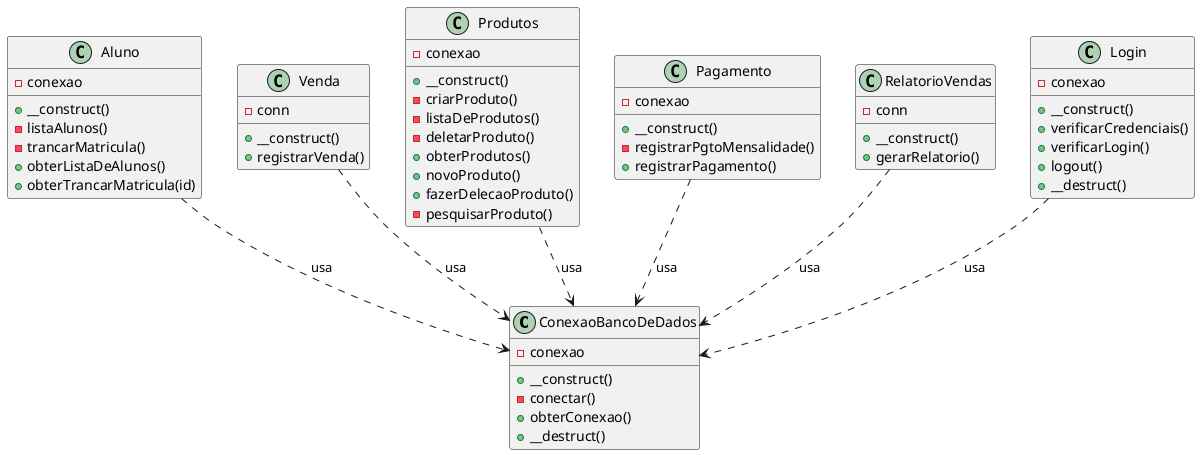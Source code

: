 @startuml
class ConexaoBancoDeDados {
    - conexao
    + __construct()
    - conectar()
    + obterConexao()
    + __destruct()
}

class Aluno {
    - conexao
    + __construct()
    - listaAlunos()
    - trancarMatricula()
    + obterListaDeAlunos()
    + obterTrancarMatricula(id)
}

class Venda {
    - conn
    + __construct()
    + registrarVenda()
}

class Produtos {
    - conexao
    + __construct()
    - criarProduto()
    - listaDeProdutos()
    - deletarProduto()
    + obterProdutos()
    + novoProduto()
    + fazerDelecaoProduto()
    - pesquisarProduto()
}

class Pagamento {
    - conexao
    + __construct()
    - registrarPgtoMensalidade()
    + registrarPagamento()
}

class RelatorioVendas {
    - conn
    + __construct()
    + gerarRelatorio()
}

class Login {
    - conexao
    + __construct()
    + verificarCredenciais()
    + verificarLogin()
    + logout()
    + __destruct()
}

Aluno ..> ConexaoBancoDeDados : usa
Venda ..> ConexaoBancoDeDados : usa
Produtos ..> ConexaoBancoDeDados : usa
Pagamento ..> ConexaoBancoDeDados : usa
RelatorioVendas ..> ConexaoBancoDeDados : usa
Login ..> ConexaoBancoDeDados : usa
@enduml
